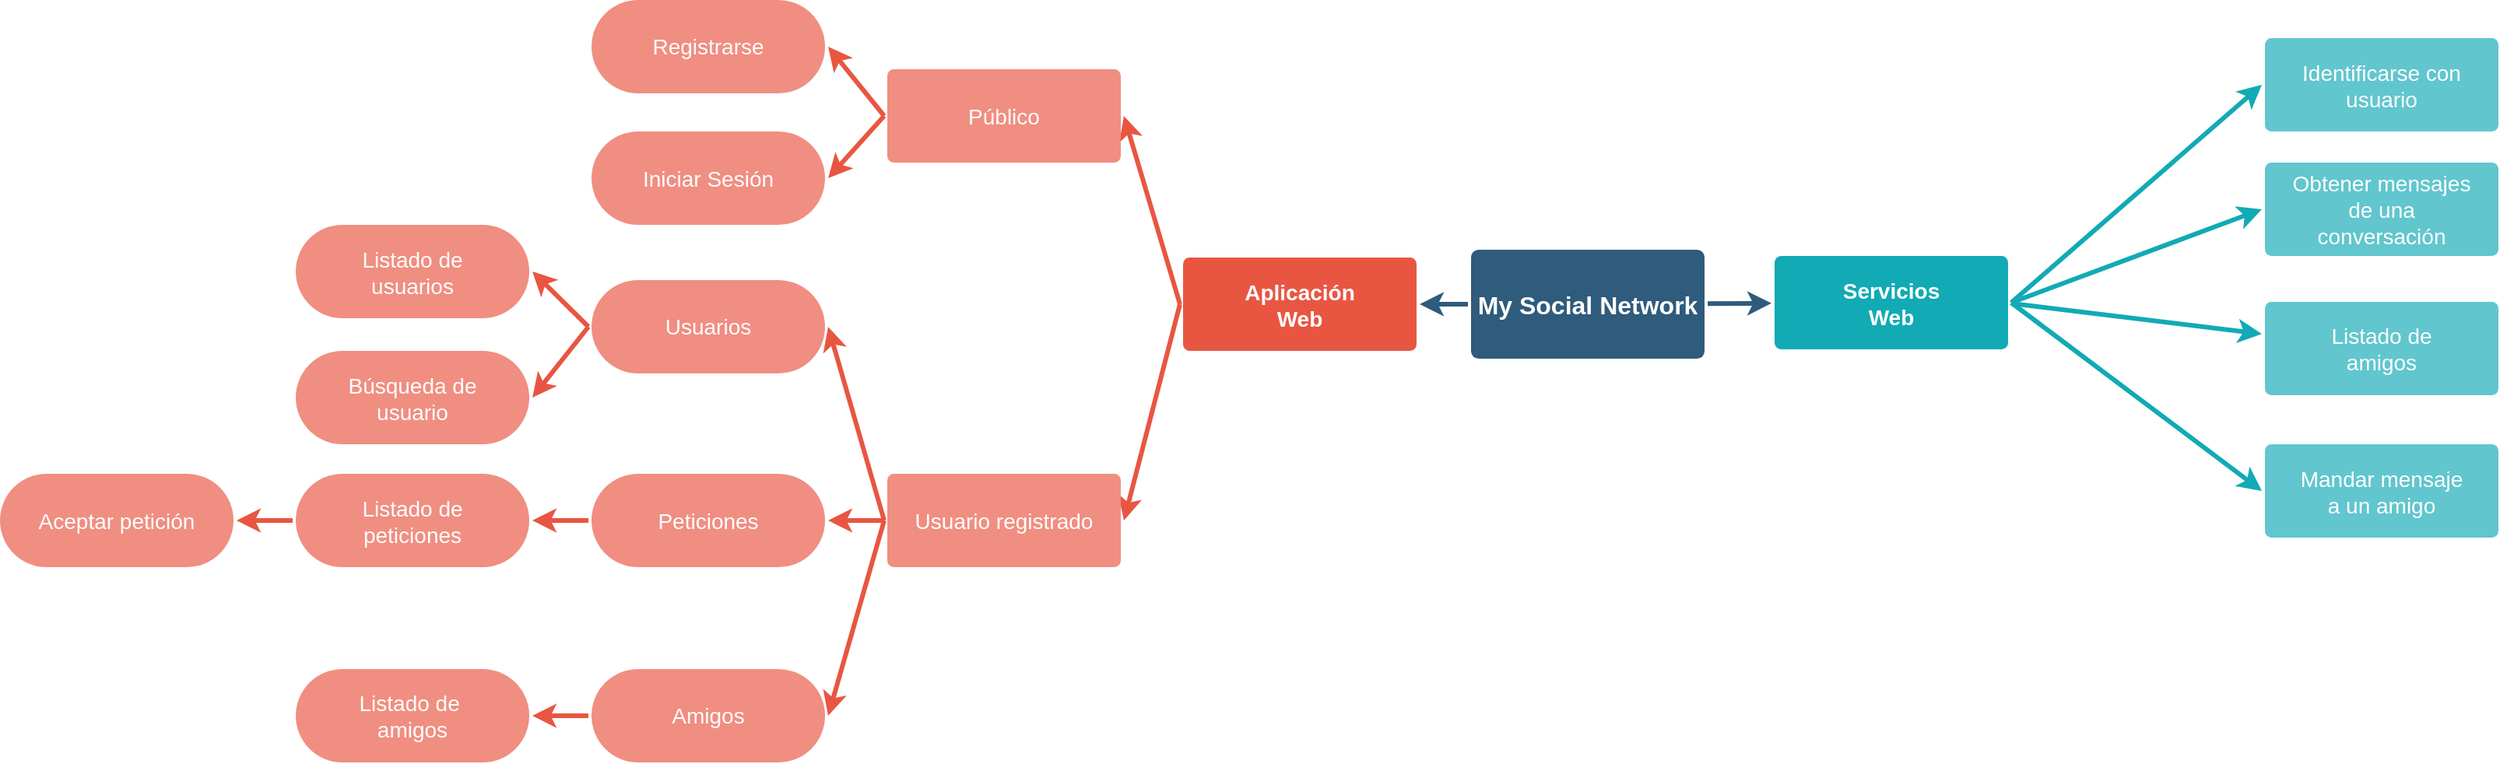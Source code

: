 <mxfile version="13.0.9" type="device"><diagram id="6a731a19-8d31-9384-78a2-239565b7b9f0" name="Page-1"><mxGraphModel dx="2872" dy="743" grid="1" gridSize="10" guides="1" tooltips="1" connect="1" arrows="1" fold="1" page="1" pageScale="1" pageWidth="1169" pageHeight="827" background="#ffffff" math="0" shadow="0"><root><mxCell id="0"/><mxCell id="1" parent="0"/><mxCell id="1746" value="" style="edgeStyle=none;rounded=0;jumpStyle=none;html=1;shadow=0;labelBackgroundColor=none;startArrow=none;startFill=0;endArrow=classic;endFill=1;jettySize=auto;orthogonalLoop=1;strokeColor=#2F5B7C;strokeWidth=3;fontFamily=Helvetica;fontSize=16;fontColor=#23445D;spacing=5;" parent="1" source="1749" target="1771" edge="1"><mxGeometry relative="1" as="geometry"/></mxCell><mxCell id="1748" value="" style="edgeStyle=none;rounded=0;jumpStyle=none;html=1;shadow=0;labelBackgroundColor=none;startArrow=none;startFill=0;endArrow=classic;endFill=1;jettySize=auto;orthogonalLoop=1;strokeColor=#2F5B7C;strokeWidth=3;fontFamily=Helvetica;fontSize=16;fontColor=#23445D;spacing=5;" parent="1" source="1749" target="1753" edge="1"><mxGeometry relative="1" as="geometry"/></mxCell><mxCell id="1749" value="My Social Network" style="rounded=1;whiteSpace=wrap;html=1;shadow=0;labelBackgroundColor=none;strokeColor=none;strokeWidth=3;fillColor=#2F5B7C;fontFamily=Helvetica;fontSize=16;fontColor=#FFFFFF;align=center;fontStyle=1;spacing=5;arcSize=7;perimeterSpacing=2;" parent="1" vertex="1"><mxGeometry x="495" y="380.5" width="150" height="70" as="geometry"/></mxCell><mxCell id="1750" value="" style="edgeStyle=none;rounded=1;jumpStyle=none;html=1;shadow=0;labelBackgroundColor=none;startArrow=none;startFill=0;jettySize=auto;orthogonalLoop=1;strokeColor=#E85642;strokeWidth=3;fontFamily=Helvetica;fontSize=14;fontColor=#FFFFFF;spacing=5;fontStyle=1;fillColor=#b0e3e6;exitX=0;exitY=0.5;exitDx=0;exitDy=0;entryX=1;entryY=0.5;entryDx=0;entryDy=0;" parent="1" source="1753" target="1756" edge="1"><mxGeometry relative="1" as="geometry"/></mxCell><mxCell id="1751" value="" style="edgeStyle=none;rounded=1;jumpStyle=none;html=1;shadow=0;labelBackgroundColor=none;startArrow=none;startFill=0;jettySize=auto;orthogonalLoop=1;strokeColor=#E85642;strokeWidth=3;fontFamily=Helvetica;fontSize=14;fontColor=#FFFFFF;spacing=5;fontStyle=1;fillColor=#b0e3e6;exitX=0;exitY=0.5;exitDx=0;exitDy=0;entryX=1;entryY=0.5;entryDx=0;entryDy=0;" parent="1" source="1753" target="1755" edge="1"><mxGeometry relative="1" as="geometry"/></mxCell><mxCell id="1753" value="Aplicación&lt;br&gt;Web" style="rounded=1;whiteSpace=wrap;html=1;shadow=0;labelBackgroundColor=none;strokeColor=none;strokeWidth=3;fillColor=#e85642;fontFamily=Helvetica;fontSize=14;fontColor=#FFFFFF;align=center;spacing=5;fontStyle=1;arcSize=7;perimeterSpacing=2;" parent="1" vertex="1"><mxGeometry x="310" y="385.5" width="150" height="60" as="geometry"/></mxCell><mxCell id="z1RU1o7p3KTTcHlYFqxV-1786" style="edgeStyle=none;rounded=1;jumpStyle=none;html=1;shadow=0;labelBackgroundColor=none;startArrow=none;startFill=0;jettySize=auto;orthogonalLoop=1;strokeColor=#E85642;strokeWidth=3;fontFamily=Helvetica;fontSize=14;fontColor=#FFFFFF;spacing=5;fontStyle=1;fillColor=#b0e3e6;entryX=1;entryY=0.5;entryDx=0;entryDy=0;exitX=0;exitY=0.5;exitDx=0;exitDy=0;" edge="1" parent="1" source="1755" target="z1RU1o7p3KTTcHlYFqxV-1784"><mxGeometry relative="1" as="geometry"/></mxCell><mxCell id="z1RU1o7p3KTTcHlYFqxV-1787" style="edgeStyle=none;rounded=1;jumpStyle=none;html=1;shadow=0;labelBackgroundColor=none;startArrow=none;startFill=0;jettySize=auto;orthogonalLoop=1;strokeColor=#E85642;strokeWidth=3;fontFamily=Helvetica;fontSize=14;fontColor=#FFFFFF;spacing=5;fontStyle=1;fillColor=#b0e3e6;entryX=1;entryY=0.5;entryDx=0;entryDy=0;" edge="1" parent="1" source="1755" target="z1RU1o7p3KTTcHlYFqxV-1783"><mxGeometry relative="1" as="geometry"/></mxCell><mxCell id="z1RU1o7p3KTTcHlYFqxV-1788" style="edgeStyle=none;rounded=1;jumpStyle=none;html=1;shadow=0;labelBackgroundColor=none;startArrow=none;startFill=0;jettySize=auto;orthogonalLoop=1;strokeColor=#E85642;strokeWidth=3;fontFamily=Helvetica;fontSize=14;fontColor=#FFFFFF;spacing=5;fontStyle=1;fillColor=#b0e3e6;entryX=1;entryY=0.5;entryDx=0;entryDy=0;exitX=0;exitY=0.5;exitDx=0;exitDy=0;" edge="1" parent="1" source="1755" target="z1RU1o7p3KTTcHlYFqxV-1782"><mxGeometry relative="1" as="geometry"/></mxCell><mxCell id="1755" value="Usuario registrado" style="rounded=1;whiteSpace=wrap;html=1;shadow=0;labelBackgroundColor=none;strokeColor=none;strokeWidth=3;fillColor=#f08e81;fontFamily=Helvetica;fontSize=14;fontColor=#FFFFFF;align=center;spacing=5;fontStyle=0;arcSize=7;perimeterSpacing=2;" parent="1" vertex="1"><mxGeometry x="120" y="524.5" width="150" height="60" as="geometry"/></mxCell><mxCell id="z1RU1o7p3KTTcHlYFqxV-1781" style="edgeStyle=none;rounded=1;jumpStyle=none;html=1;shadow=0;labelBackgroundColor=none;startArrow=none;startFill=0;jettySize=auto;orthogonalLoop=1;strokeColor=#E85642;strokeWidth=3;fontFamily=Helvetica;fontSize=14;fontColor=#FFFFFF;spacing=5;fontStyle=1;fillColor=#b0e3e6;entryX=1;entryY=0.5;entryDx=0;entryDy=0;exitX=0;exitY=0.5;exitDx=0;exitDy=0;" edge="1" parent="1" source="1756" target="z1RU1o7p3KTTcHlYFqxV-1780"><mxGeometry relative="1" as="geometry"/></mxCell><mxCell id="1756" value="Público" style="rounded=1;whiteSpace=wrap;html=1;shadow=0;labelBackgroundColor=none;strokeColor=none;strokeWidth=3;fillColor=#f08e81;fontFamily=Helvetica;fontSize=14;fontColor=#FFFFFF;align=center;spacing=5;fontStyle=0;arcSize=7;perimeterSpacing=2;" parent="1" vertex="1"><mxGeometry x="120" y="264.5" width="150" height="60" as="geometry"/></mxCell><mxCell id="1771" value="Servicios &lt;br&gt;Web" style="rounded=1;whiteSpace=wrap;html=1;shadow=0;labelBackgroundColor=none;strokeColor=none;strokeWidth=3;fillColor=#12aab5;fontFamily=Helvetica;fontSize=14;fontColor=#FFFFFF;align=center;spacing=5;fontStyle=1;arcSize=7;perimeterSpacing=2;" parent="1" vertex="1"><mxGeometry x="690" y="384.5" width="150" height="60" as="geometry"/></mxCell><mxCell id="1772" value="Mandar mensaje &lt;br&gt;a un amigo" style="rounded=1;whiteSpace=wrap;html=1;shadow=0;labelBackgroundColor=none;strokeColor=none;strokeWidth=3;fillColor=#61c6ce;fontFamily=Helvetica;fontSize=14;fontColor=#FFFFFF;align=center;spacing=5;fontStyle=0;arcSize=7;perimeterSpacing=2;" parent="1" vertex="1"><mxGeometry x="1005" y="505.5" width="150" height="60" as="geometry"/></mxCell><mxCell id="1773" value="" style="edgeStyle=none;rounded=1;jumpStyle=none;html=1;shadow=0;labelBackgroundColor=none;startArrow=none;startFill=0;jettySize=auto;orthogonalLoop=1;strokeColor=#12AAB5;strokeWidth=3;fontFamily=Helvetica;fontSize=14;fontColor=#FFFFFF;spacing=5;fontStyle=1;fillColor=#b0e3e6;entryX=0;entryY=0.5;entryDx=0;entryDy=0;exitX=1;exitY=0.5;exitDx=0;exitDy=0;" parent="1" source="1771" target="1772" edge="1"><mxGeometry relative="1" as="geometry"/></mxCell><mxCell id="1774" value="Listado de&lt;br&gt;amigos" style="rounded=1;whiteSpace=wrap;html=1;shadow=0;labelBackgroundColor=none;strokeColor=none;strokeWidth=3;fillColor=#61c6ce;fontFamily=Helvetica;fontSize=14;fontColor=#FFFFFF;align=center;spacing=5;fontStyle=0;arcSize=7;perimeterSpacing=2;" parent="1" vertex="1"><mxGeometry x="1005" y="414" width="150" height="60" as="geometry"/></mxCell><mxCell id="1775" value="" style="edgeStyle=none;rounded=1;jumpStyle=none;html=1;shadow=0;labelBackgroundColor=none;startArrow=none;startFill=0;jettySize=auto;orthogonalLoop=1;strokeColor=#12AAB5;strokeWidth=3;fontFamily=Helvetica;fontSize=14;fontColor=#FFFFFF;spacing=5;fontStyle=1;fillColor=#b0e3e6;" parent="1" target="1774" edge="1"><mxGeometry relative="1" as="geometry"><mxPoint x="842" y="415" as="sourcePoint"/></mxGeometry></mxCell><mxCell id="1777" value="" style="edgeStyle=none;rounded=1;jumpStyle=none;html=1;shadow=0;labelBackgroundColor=none;startArrow=none;startFill=0;jettySize=auto;orthogonalLoop=1;strokeColor=#12AAB5;strokeWidth=3;fontFamily=Helvetica;fontSize=14;fontColor=#FFFFFF;spacing=5;fontStyle=1;fillColor=#b0e3e6;entryX=0;entryY=0.5;entryDx=0;entryDy=0;exitX=1;exitY=0.5;exitDx=0;exitDy=0;" parent="1" source="1771" target="z1RU1o7p3KTTcHlYFqxV-1802" edge="1"><mxGeometry relative="1" as="geometry"><mxPoint x="1003" y="369.167" as="targetPoint"/></mxGeometry></mxCell><mxCell id="1779" value="" style="edgeStyle=none;rounded=1;jumpStyle=none;html=1;shadow=0;labelBackgroundColor=none;startArrow=none;startFill=0;jettySize=auto;orthogonalLoop=1;strokeColor=#12AAB5;strokeWidth=3;fontFamily=Helvetica;fontSize=14;fontColor=#FFFFFF;spacing=5;fontStyle=1;fillColor=#b0e3e6;entryX=0;entryY=0.5;entryDx=0;entryDy=0;exitX=1;exitY=0.5;exitDx=0;exitDy=0;" parent="1" source="1771" target="z1RU1o7p3KTTcHlYFqxV-1801" edge="1"><mxGeometry relative="1" as="geometry"><mxPoint x="840" y="280" as="targetPoint"/></mxGeometry></mxCell><mxCell id="z1RU1o7p3KTTcHlYFqxV-1780" value="Registrarse" style="rounded=1;whiteSpace=wrap;html=1;shadow=0;labelBackgroundColor=none;strokeColor=none;strokeWidth=3;fillColor=#f08e81;fontFamily=Helvetica;fontSize=14;fontColor=#FFFFFF;align=center;spacing=5;fontStyle=0;arcSize=50;perimeterSpacing=2;" vertex="1" parent="1"><mxGeometry x="-70" y="220" width="150" height="60" as="geometry"/></mxCell><mxCell id="z1RU1o7p3KTTcHlYFqxV-1796" style="edgeStyle=none;rounded=1;jumpStyle=none;html=1;shadow=0;labelBackgroundColor=none;startArrow=none;startFill=0;jettySize=auto;orthogonalLoop=1;strokeColor=#E85642;strokeWidth=3;fontFamily=Helvetica;fontSize=14;fontColor=#FFFFFF;spacing=5;fontStyle=1;fillColor=#b0e3e6;entryX=1;entryY=0.5;entryDx=0;entryDy=0;exitX=0;exitY=0.5;exitDx=0;exitDy=0;" edge="1" parent="1" source="z1RU1o7p3KTTcHlYFqxV-1782" target="z1RU1o7p3KTTcHlYFqxV-1791"><mxGeometry relative="1" as="geometry"/></mxCell><mxCell id="z1RU1o7p3KTTcHlYFqxV-1782" value="Amigos" style="rounded=1;whiteSpace=wrap;html=1;shadow=0;labelBackgroundColor=none;strokeColor=none;strokeWidth=3;fillColor=#f08e81;fontFamily=Helvetica;fontSize=14;fontColor=#FFFFFF;align=center;spacing=5;fontStyle=0;arcSize=50;perimeterSpacing=2;" vertex="1" parent="1"><mxGeometry x="-70" y="650" width="150" height="60" as="geometry"/></mxCell><mxCell id="z1RU1o7p3KTTcHlYFqxV-1795" style="edgeStyle=none;rounded=1;jumpStyle=none;html=1;shadow=0;labelBackgroundColor=none;startArrow=none;startFill=0;jettySize=auto;orthogonalLoop=1;strokeColor=#E85642;strokeWidth=3;fontFamily=Helvetica;fontSize=14;fontColor=#FFFFFF;spacing=5;fontStyle=1;fillColor=#b0e3e6;entryX=1;entryY=0.5;entryDx=0;entryDy=0;exitX=0;exitY=0.5;exitDx=0;exitDy=0;" edge="1" parent="1" source="z1RU1o7p3KTTcHlYFqxV-1783" target="z1RU1o7p3KTTcHlYFqxV-1790"><mxGeometry relative="1" as="geometry"/></mxCell><mxCell id="z1RU1o7p3KTTcHlYFqxV-1783" value="Peticiones" style="rounded=1;whiteSpace=wrap;html=1;shadow=0;labelBackgroundColor=none;strokeColor=none;strokeWidth=3;fillColor=#f08e81;fontFamily=Helvetica;fontSize=14;fontColor=#FFFFFF;align=center;spacing=5;fontStyle=0;arcSize=50;perimeterSpacing=2;" vertex="1" parent="1"><mxGeometry x="-70" y="524.5" width="150" height="60" as="geometry"/></mxCell><mxCell id="z1RU1o7p3KTTcHlYFqxV-1794" style="edgeStyle=none;rounded=1;jumpStyle=none;html=1;shadow=0;labelBackgroundColor=none;startArrow=none;startFill=0;jettySize=auto;orthogonalLoop=1;strokeColor=#E85642;strokeWidth=3;fontFamily=Helvetica;fontSize=14;fontColor=#FFFFFF;spacing=5;fontStyle=1;fillColor=#b0e3e6;entryX=1;entryY=0.5;entryDx=0;entryDy=0;exitX=0;exitY=0.5;exitDx=0;exitDy=0;" edge="1" parent="1" source="z1RU1o7p3KTTcHlYFqxV-1784" target="z1RU1o7p3KTTcHlYFqxV-1789"><mxGeometry relative="1" as="geometry"/></mxCell><mxCell id="z1RU1o7p3KTTcHlYFqxV-1798" style="edgeStyle=none;rounded=1;jumpStyle=none;html=1;shadow=0;labelBackgroundColor=none;startArrow=none;startFill=0;jettySize=auto;orthogonalLoop=1;strokeColor=#E85642;strokeWidth=3;fontFamily=Helvetica;fontSize=14;fontColor=#FFFFFF;spacing=5;fontStyle=1;fillColor=#b0e3e6;entryX=1;entryY=0.5;entryDx=0;entryDy=0;exitX=0;exitY=0.5;exitDx=0;exitDy=0;" edge="1" parent="1" source="z1RU1o7p3KTTcHlYFqxV-1784" target="z1RU1o7p3KTTcHlYFqxV-1797"><mxGeometry relative="1" as="geometry"/></mxCell><mxCell id="z1RU1o7p3KTTcHlYFqxV-1784" value="Usuarios" style="rounded=1;whiteSpace=wrap;html=1;shadow=0;labelBackgroundColor=none;strokeColor=none;strokeWidth=3;fillColor=#f08e81;fontFamily=Helvetica;fontSize=14;fontColor=#FFFFFF;align=center;spacing=5;fontStyle=0;arcSize=50;perimeterSpacing=2;" vertex="1" parent="1"><mxGeometry x="-70" y="400" width="150" height="60" as="geometry"/></mxCell><mxCell id="z1RU1o7p3KTTcHlYFqxV-1789" value="Listado de &lt;br&gt;usuarios" style="rounded=1;whiteSpace=wrap;html=1;shadow=0;labelBackgroundColor=none;strokeColor=none;strokeWidth=3;fillColor=#f08e81;fontFamily=Helvetica;fontSize=14;fontColor=#FFFFFF;align=center;spacing=5;fontStyle=0;arcSize=50;perimeterSpacing=2;" vertex="1" parent="1"><mxGeometry x="-260" y="364.5" width="150" height="60" as="geometry"/></mxCell><mxCell id="z1RU1o7p3KTTcHlYFqxV-1800" style="edgeStyle=none;rounded=1;jumpStyle=none;html=1;shadow=0;labelBackgroundColor=none;startArrow=none;startFill=0;jettySize=auto;orthogonalLoop=1;strokeColor=#E85642;strokeWidth=3;fontFamily=Helvetica;fontSize=14;fontColor=#FFFFFF;spacing=5;fontStyle=1;fillColor=#b0e3e6;entryX=1;entryY=0.5;entryDx=0;entryDy=0;exitX=0;exitY=0.5;exitDx=0;exitDy=0;" edge="1" parent="1" source="z1RU1o7p3KTTcHlYFqxV-1790" target="z1RU1o7p3KTTcHlYFqxV-1799"><mxGeometry relative="1" as="geometry"/></mxCell><mxCell id="z1RU1o7p3KTTcHlYFqxV-1790" value="Listado de &lt;br&gt;peticiones" style="rounded=1;whiteSpace=wrap;html=1;shadow=0;labelBackgroundColor=none;strokeColor=none;strokeWidth=3;fillColor=#f08e81;fontFamily=Helvetica;fontSize=14;fontColor=#FFFFFF;align=center;spacing=5;fontStyle=0;arcSize=50;perimeterSpacing=2;" vertex="1" parent="1"><mxGeometry x="-260" y="524.5" width="150" height="60" as="geometry"/></mxCell><mxCell id="z1RU1o7p3KTTcHlYFqxV-1791" value="Listado de&amp;nbsp;&lt;br&gt;amigos" style="rounded=1;whiteSpace=wrap;html=1;shadow=0;labelBackgroundColor=none;strokeColor=none;strokeWidth=3;fillColor=#f08e81;fontFamily=Helvetica;fontSize=14;fontColor=#FFFFFF;align=center;spacing=5;fontStyle=0;arcSize=50;perimeterSpacing=2;" vertex="1" parent="1"><mxGeometry x="-260" y="650" width="150" height="60" as="geometry"/></mxCell><mxCell id="z1RU1o7p3KTTcHlYFqxV-1792" value="Iniciar Sesión" style="rounded=1;whiteSpace=wrap;html=1;shadow=0;labelBackgroundColor=none;strokeColor=none;strokeWidth=3;fillColor=#f08e81;fontFamily=Helvetica;fontSize=14;fontColor=#FFFFFF;align=center;spacing=5;fontStyle=0;arcSize=50;perimeterSpacing=2;" vertex="1" parent="1"><mxGeometry x="-70" y="304.5" width="150" height="60" as="geometry"/></mxCell><mxCell id="z1RU1o7p3KTTcHlYFqxV-1793" style="edgeStyle=none;rounded=1;jumpStyle=none;html=1;shadow=0;labelBackgroundColor=none;startArrow=none;startFill=0;jettySize=auto;orthogonalLoop=1;strokeColor=#E85642;strokeWidth=3;fontFamily=Helvetica;fontSize=14;fontColor=#FFFFFF;spacing=5;fontStyle=1;fillColor=#b0e3e6;entryX=1;entryY=0.5;entryDx=0;entryDy=0;exitX=0;exitY=0.5;exitDx=0;exitDy=0;" edge="1" parent="1" source="1756" target="z1RU1o7p3KTTcHlYFqxV-1792"><mxGeometry relative="1" as="geometry"><mxPoint x="135.4" y="298" as="sourcePoint"/><mxPoint x="92.0" y="270" as="targetPoint"/></mxGeometry></mxCell><mxCell id="z1RU1o7p3KTTcHlYFqxV-1797" value="Búsqueda de &lt;br&gt;usuario" style="rounded=1;whiteSpace=wrap;html=1;shadow=0;labelBackgroundColor=none;strokeColor=none;strokeWidth=3;fillColor=#f08e81;fontFamily=Helvetica;fontSize=14;fontColor=#FFFFFF;align=center;spacing=5;fontStyle=0;arcSize=50;perimeterSpacing=2;" vertex="1" parent="1"><mxGeometry x="-260" y="445.5" width="150" height="60" as="geometry"/></mxCell><mxCell id="z1RU1o7p3KTTcHlYFqxV-1799" value="Aceptar petición" style="rounded=1;whiteSpace=wrap;html=1;shadow=0;labelBackgroundColor=none;strokeColor=none;strokeWidth=3;fillColor=#f08e81;fontFamily=Helvetica;fontSize=14;fontColor=#FFFFFF;align=center;spacing=5;fontStyle=0;arcSize=50;perimeterSpacing=2;" vertex="1" parent="1"><mxGeometry x="-450" y="524.5" width="150" height="60" as="geometry"/></mxCell><mxCell id="z1RU1o7p3KTTcHlYFqxV-1801" value="Identificarse con&lt;br&gt;usuario" style="rounded=1;whiteSpace=wrap;html=1;shadow=0;labelBackgroundColor=none;strokeColor=none;strokeWidth=3;fillColor=#61c6ce;fontFamily=Helvetica;fontSize=14;fontColor=#FFFFFF;align=center;spacing=5;fontStyle=0;arcSize=7;perimeterSpacing=2;" vertex="1" parent="1"><mxGeometry x="1005" y="244.5" width="150" height="60" as="geometry"/></mxCell><mxCell id="z1RU1o7p3KTTcHlYFqxV-1802" value="Obtener mensajes &lt;br&gt;de&amp;nbsp;una &lt;br&gt;conversación" style="rounded=1;whiteSpace=wrap;html=1;shadow=0;labelBackgroundColor=none;strokeColor=none;strokeWidth=3;fillColor=#61c6ce;fontFamily=Helvetica;fontSize=14;fontColor=#FFFFFF;align=center;spacing=5;fontStyle=0;arcSize=7;perimeterSpacing=2;" vertex="1" parent="1"><mxGeometry x="1005" y="324.5" width="150" height="60" as="geometry"/></mxCell></root></mxGraphModel></diagram></mxfile>